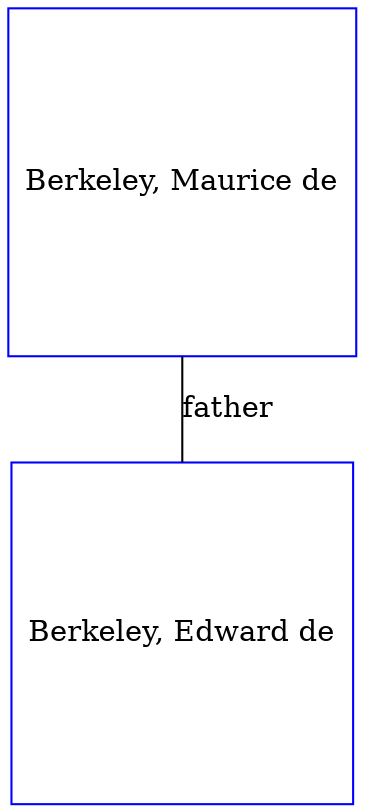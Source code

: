digraph D {
    edge [dir=none];    node [shape=box];    "017180"   [label="Berkeley, Maurice de", shape=box, regular=1, color="blue"] ;
"012968"   [label="Berkeley, Edward de", shape=box, regular=1, color="blue"] ;
017180->012968 [label="father",arrowsize=0.0]; 
}